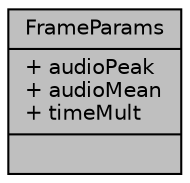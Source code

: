 digraph "FrameParams"
{
 // INTERACTIVE_SVG=YES
 // LATEX_PDF_SIZE
  edge [fontname="Helvetica",fontsize="10",labelfontname="Helvetica",labelfontsize="10"];
  node [fontname="Helvetica",fontsize="10",shape=record];
  Node1 [label="{FrameParams\n|+ audioPeak\l+ audioMean\l+ timeMult\l|}",height=0.2,width=0.4,color="black", fillcolor="grey75", style="filled", fontcolor="black",tooltip=" "];
}
